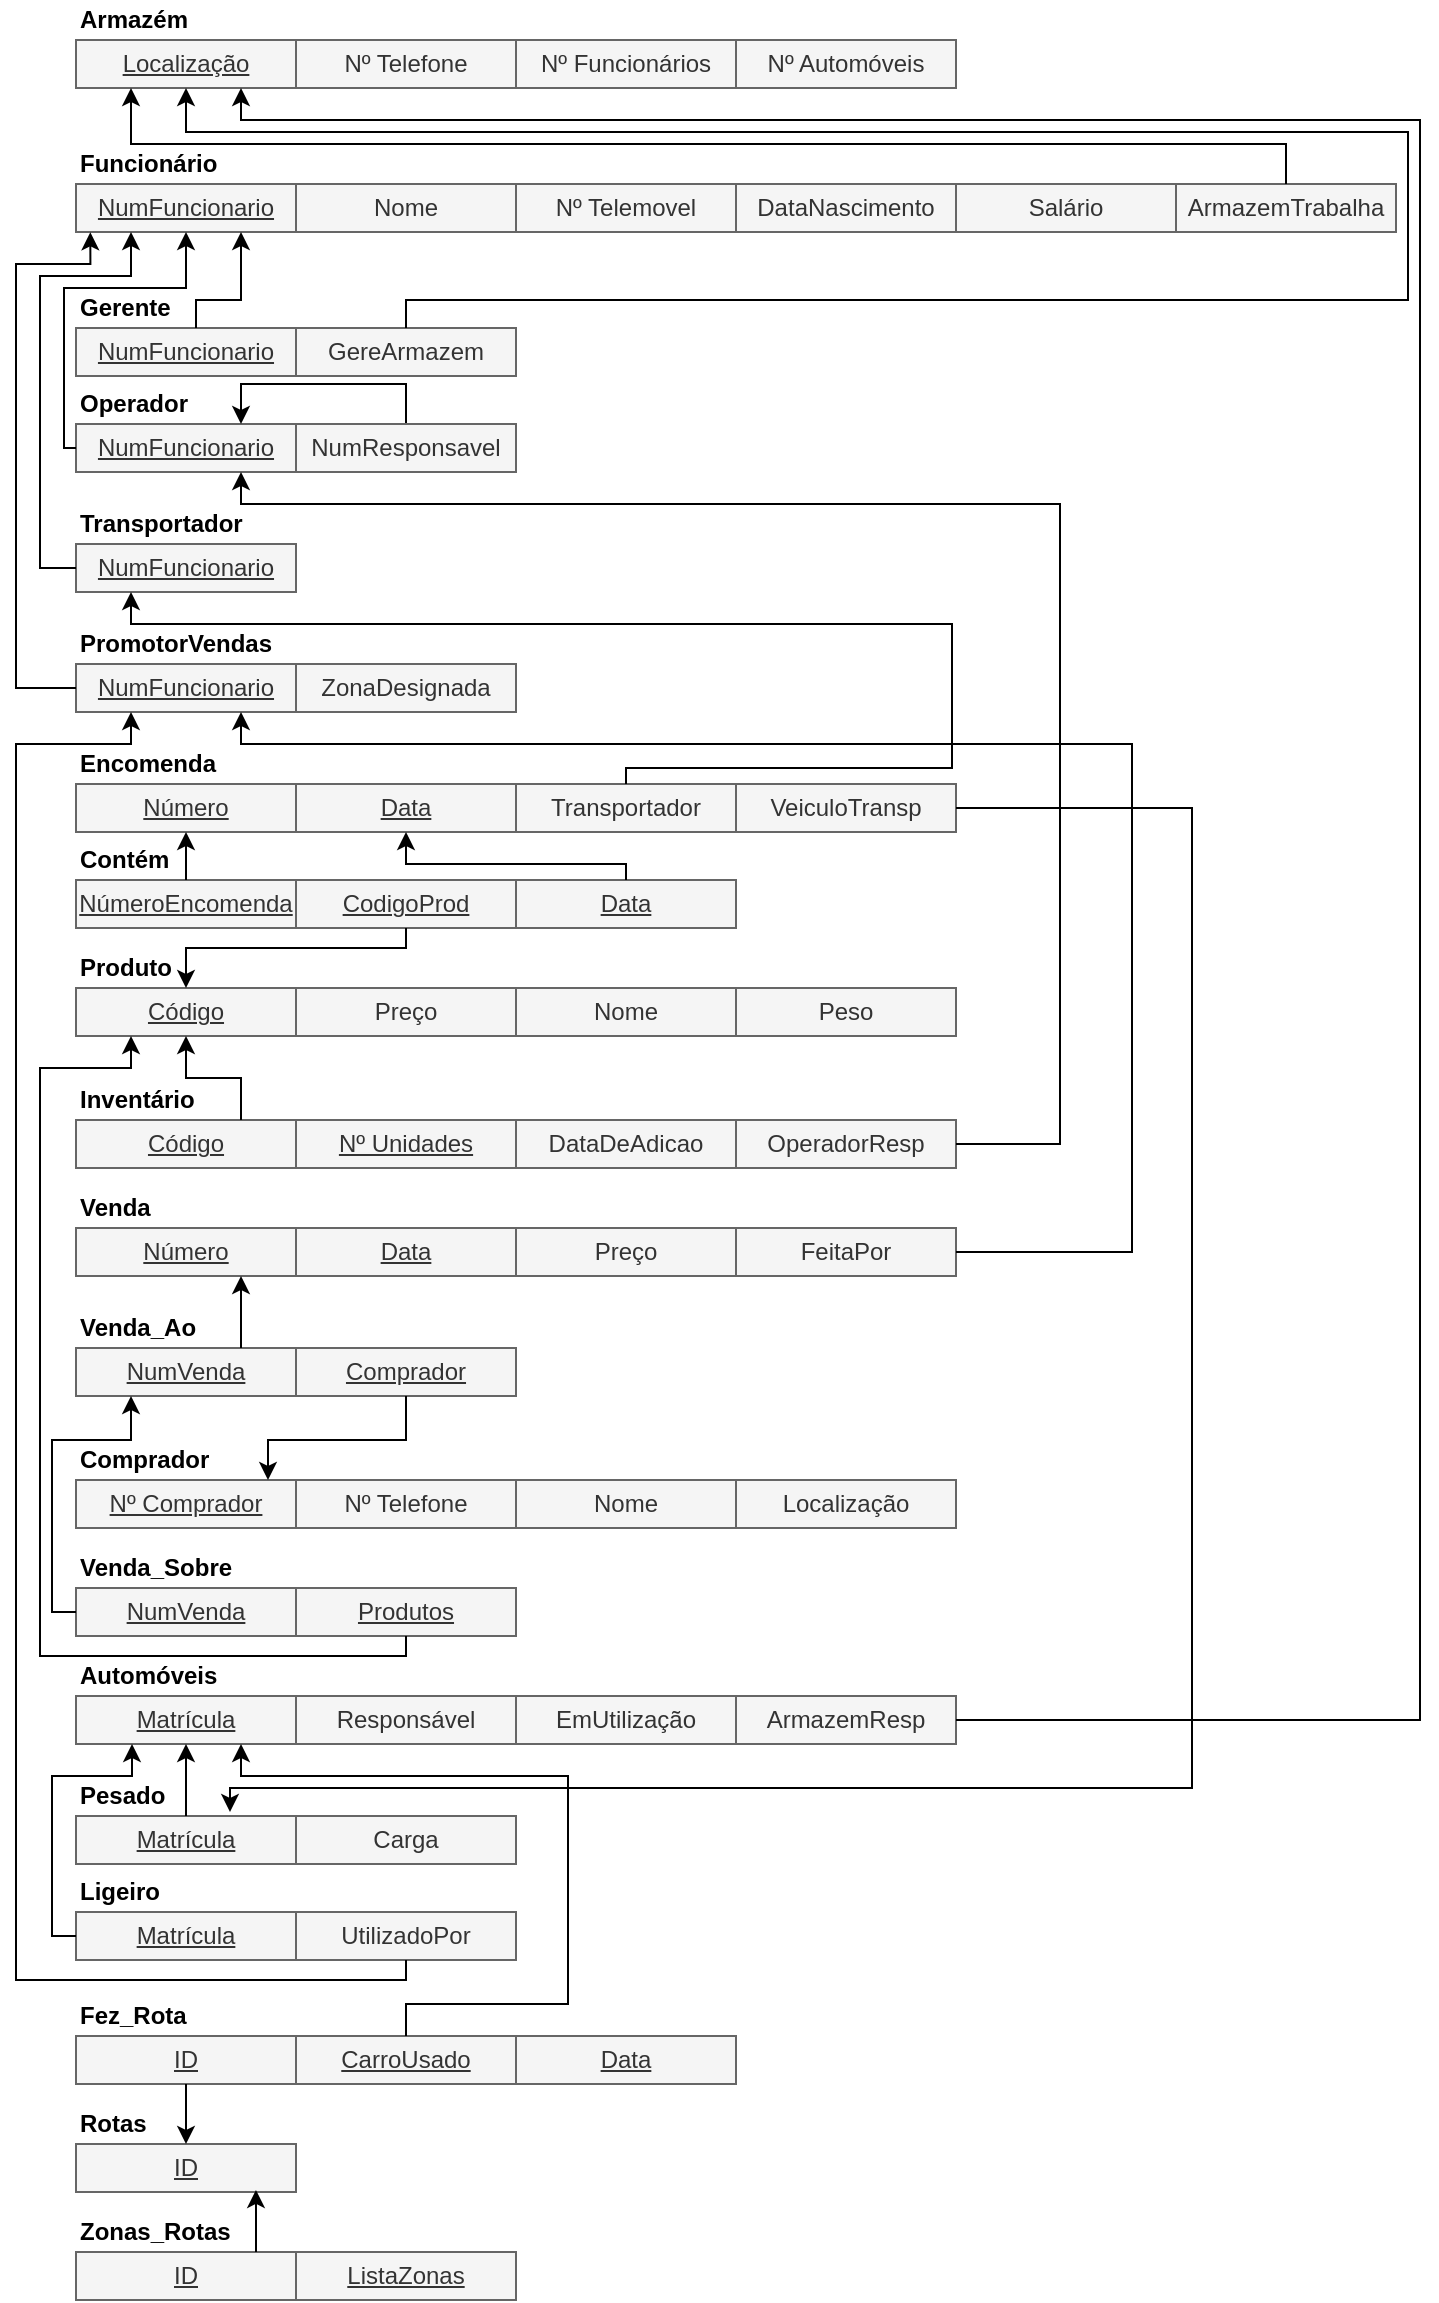 <mxfile version="14.7.7" type="google"><diagram id="R2lEEEUBdFMjLlhIrx00" name="Page-1"><mxGraphModel dx="942" dy="620" grid="1" gridSize="6" guides="1" tooltips="1" connect="1" arrows="1" fold="1" page="0" pageScale="1" pageWidth="850" pageHeight="1100" math="0" shadow="0" extFonts="Permanent Marker^https://fonts.googleapis.com/css?family=Permanent+Marker"><root><mxCell id="0"/><mxCell id="1" parent="0"/><mxCell id="T2zX406SlojLIvsWIG-n-7" value="" style="group" parent="1" vertex="1" connectable="0"><mxGeometry x="96" y="864" width="440" height="44" as="geometry"/></mxCell><mxCell id="T2zX406SlojLIvsWIG-n-8" value="Matrícula" style="rounded=0;whiteSpace=wrap;html=1;fillColor=#f5f5f5;strokeColor=#666666;fontColor=#333333;fontStyle=4" parent="T2zX406SlojLIvsWIG-n-7" vertex="1"><mxGeometry y="20" width="110" height="24" as="geometry"/></mxCell><mxCell id="T2zX406SlojLIvsWIG-n-9" value="Responsável" style="rounded=0;whiteSpace=wrap;html=1;fillColor=#f5f5f5;strokeColor=#666666;fontColor=#333333;fontStyle=0" parent="T2zX406SlojLIvsWIG-n-7" vertex="1"><mxGeometry x="110" y="20" width="110" height="24" as="geometry"/></mxCell><mxCell id="T2zX406SlojLIvsWIG-n-10" value="EmUtilização" style="rounded=0;whiteSpace=wrap;html=1;fillColor=#f5f5f5;strokeColor=#666666;fontColor=#333333;" parent="T2zX406SlojLIvsWIG-n-7" vertex="1"><mxGeometry x="220" y="20" width="110" height="24" as="geometry"/></mxCell><mxCell id="T2zX406SlojLIvsWIG-n-12" value="Automóveis" style="text;html=1;align=left;verticalAlign=middle;resizable=0;points=[];autosize=1;strokeColor=none;fontStyle=1;labelPosition=center;verticalLabelPosition=middle;" parent="T2zX406SlojLIvsWIG-n-7" vertex="1"><mxGeometry y="-2" width="84" height="24" as="geometry"/></mxCell><mxCell id="QAeHnSGPJ7R-2arT-H4o-29" value="ArmazemResp" style="rounded=0;whiteSpace=wrap;html=1;fillColor=#f5f5f5;strokeColor=#666666;fontColor=#333333;" parent="T2zX406SlojLIvsWIG-n-7" vertex="1"><mxGeometry x="330" y="20" width="110" height="24" as="geometry"/></mxCell><mxCell id="T2zX406SlojLIvsWIG-n-13" value="" style="group" parent="1" vertex="1" connectable="0"><mxGeometry x="96" y="630" width="440" height="44" as="geometry"/></mxCell><mxCell id="T2zX406SlojLIvsWIG-n-14" value="Número" style="rounded=0;whiteSpace=wrap;html=1;fillColor=#f5f5f5;strokeColor=#666666;fontColor=#333333;fontStyle=4" parent="T2zX406SlojLIvsWIG-n-13" vertex="1"><mxGeometry y="20" width="110" height="24" as="geometry"/></mxCell><mxCell id="T2zX406SlojLIvsWIG-n-15" value="&lt;u&gt;Data&lt;/u&gt;" style="rounded=0;whiteSpace=wrap;html=1;fillColor=#f5f5f5;strokeColor=#666666;fontColor=#333333;" parent="T2zX406SlojLIvsWIG-n-13" vertex="1"><mxGeometry x="110" y="20" width="110" height="24" as="geometry"/></mxCell><mxCell id="T2zX406SlojLIvsWIG-n-16" value="Preço" style="rounded=0;whiteSpace=wrap;html=1;fillColor=#f5f5f5;strokeColor=#666666;fontColor=#333333;" parent="T2zX406SlojLIvsWIG-n-13" vertex="1"><mxGeometry x="220" y="20" width="110" height="24" as="geometry"/></mxCell><mxCell id="T2zX406SlojLIvsWIG-n-18" value="Venda" style="text;html=1;align=left;verticalAlign=middle;resizable=0;points=[];autosize=1;strokeColor=none;fontStyle=1;labelPosition=center;verticalLabelPosition=middle;" parent="T2zX406SlojLIvsWIG-n-13" vertex="1"><mxGeometry y="-2" width="54" height="24" as="geometry"/></mxCell><mxCell id="QAeHnSGPJ7R-2arT-H4o-71" value="FeitaPor" style="rounded=0;whiteSpace=wrap;html=1;fillColor=#f5f5f5;strokeColor=#666666;fontColor=#333333;" parent="T2zX406SlojLIvsWIG-n-13" vertex="1"><mxGeometry x="330" y="20" width="110" height="24" as="geometry"/></mxCell><mxCell id="T2zX406SlojLIvsWIG-n-19" value="" style="group" parent="1" vertex="1" connectable="0"><mxGeometry x="96" y="756" width="440" height="44" as="geometry"/></mxCell><mxCell id="T2zX406SlojLIvsWIG-n-20" value="Nº Comprador" style="rounded=0;whiteSpace=wrap;html=1;fillColor=#f5f5f5;strokeColor=#666666;fontColor=#333333;fontStyle=4" parent="T2zX406SlojLIvsWIG-n-19" vertex="1"><mxGeometry y="20" width="110" height="24" as="geometry"/></mxCell><mxCell id="T2zX406SlojLIvsWIG-n-21" value="Nº Telefone" style="rounded=0;whiteSpace=wrap;html=1;fillColor=#f5f5f5;strokeColor=#666666;fontColor=#333333;" parent="T2zX406SlojLIvsWIG-n-19" vertex="1"><mxGeometry x="110" y="20" width="110" height="24" as="geometry"/></mxCell><mxCell id="T2zX406SlojLIvsWIG-n-22" value="Nome" style="rounded=0;whiteSpace=wrap;html=1;fillColor=#f5f5f5;strokeColor=#666666;fontColor=#333333;" parent="T2zX406SlojLIvsWIG-n-19" vertex="1"><mxGeometry x="220" y="20" width="110" height="24" as="geometry"/></mxCell><mxCell id="T2zX406SlojLIvsWIG-n-23" value="Localização" style="rounded=0;whiteSpace=wrap;html=1;fillColor=#f5f5f5;strokeColor=#666666;fontColor=#333333;" parent="T2zX406SlojLIvsWIG-n-19" vertex="1"><mxGeometry x="330" y="20" width="110" height="24" as="geometry"/></mxCell><mxCell id="T2zX406SlojLIvsWIG-n-24" value="Comprador" style="text;html=1;align=left;verticalAlign=middle;resizable=0;points=[];autosize=1;strokeColor=none;fontStyle=1;labelPosition=center;verticalLabelPosition=middle;" parent="T2zX406SlojLIvsWIG-n-19" vertex="1"><mxGeometry y="-2" width="78" height="24" as="geometry"/></mxCell><mxCell id="T2zX406SlojLIvsWIG-n-25" value="" style="group" parent="1" vertex="1" connectable="0"><mxGeometry x="96" y="510" width="440" height="46" as="geometry"/></mxCell><mxCell id="T2zX406SlojLIvsWIG-n-26" value="Código" style="rounded=0;whiteSpace=wrap;html=1;fillColor=#f5f5f5;strokeColor=#666666;fontColor=#333333;fontStyle=4" parent="T2zX406SlojLIvsWIG-n-25" vertex="1"><mxGeometry y="20" width="110" height="24" as="geometry"/></mxCell><mxCell id="T2zX406SlojLIvsWIG-n-27" value="Preço" style="rounded=0;whiteSpace=wrap;html=1;fillColor=#f5f5f5;strokeColor=#666666;fontColor=#333333;" parent="T2zX406SlojLIvsWIG-n-25" vertex="1"><mxGeometry x="110" y="20" width="110" height="24" as="geometry"/></mxCell><mxCell id="T2zX406SlojLIvsWIG-n-28" value="Nome" style="rounded=0;whiteSpace=wrap;html=1;fillColor=#f5f5f5;strokeColor=#666666;fontColor=#333333;" parent="T2zX406SlojLIvsWIG-n-25" vertex="1"><mxGeometry x="220" y="20" width="110" height="24" as="geometry"/></mxCell><mxCell id="T2zX406SlojLIvsWIG-n-30" value="Produto" style="text;html=1;align=left;verticalAlign=middle;resizable=0;points=[];autosize=1;strokeColor=none;fontStyle=1;labelPosition=center;verticalLabelPosition=middle;" parent="T2zX406SlojLIvsWIG-n-25" vertex="1"><mxGeometry y="-2" width="60" height="24" as="geometry"/></mxCell><mxCell id="3BTeLauKc0i2wCzEPrrt-1" value="Peso" style="rounded=0;whiteSpace=wrap;html=1;fillColor=#f5f5f5;strokeColor=#666666;fontColor=#333333;" parent="T2zX406SlojLIvsWIG-n-25" vertex="1"><mxGeometry x="330" y="20" width="110" height="24" as="geometry"/></mxCell><mxCell id="T2zX406SlojLIvsWIG-n-31" value="" style="group" parent="1" vertex="1" connectable="0"><mxGeometry x="96" y="576" width="440" height="44" as="geometry"/></mxCell><mxCell id="T2zX406SlojLIvsWIG-n-32" value="Código" style="rounded=0;whiteSpace=wrap;html=1;fillColor=#f5f5f5;strokeColor=#666666;fontColor=#333333;fontStyle=4" parent="T2zX406SlojLIvsWIG-n-31" vertex="1"><mxGeometry y="20" width="110" height="24" as="geometry"/></mxCell><mxCell id="T2zX406SlojLIvsWIG-n-33" value="Nº Unidades" style="rounded=0;whiteSpace=wrap;html=1;fillColor=#f5f5f5;strokeColor=#666666;fontColor=#333333;fontStyle=4" parent="T2zX406SlojLIvsWIG-n-31" vertex="1"><mxGeometry x="110" y="20" width="110" height="24" as="geometry"/></mxCell><mxCell id="T2zX406SlojLIvsWIG-n-34" value="DataDeAdicao" style="rounded=0;whiteSpace=wrap;html=1;fillColor=#f5f5f5;strokeColor=#666666;fontColor=#333333;" parent="T2zX406SlojLIvsWIG-n-31" vertex="1"><mxGeometry x="220" y="20" width="110" height="24" as="geometry"/></mxCell><mxCell id="T2zX406SlojLIvsWIG-n-36" value="Inventário" style="text;html=1;align=left;verticalAlign=middle;resizable=0;points=[];autosize=1;strokeColor=none;fontStyle=1;labelPosition=center;verticalLabelPosition=middle;" parent="T2zX406SlojLIvsWIG-n-31" vertex="1"><mxGeometry y="-2" width="72" height="24" as="geometry"/></mxCell><mxCell id="QAeHnSGPJ7R-2arT-H4o-66" value="OperadorResp" style="rounded=0;whiteSpace=wrap;html=1;fillColor=#f5f5f5;strokeColor=#666666;fontColor=#333333;" parent="T2zX406SlojLIvsWIG-n-31" vertex="1"><mxGeometry x="330" y="20" width="110" height="24" as="geometry"/></mxCell><mxCell id="T2zX406SlojLIvsWIG-n-37" value="" style="group" parent="1" vertex="1" connectable="0"><mxGeometry x="96" y="408" width="440" height="44" as="geometry"/></mxCell><mxCell id="QAeHnSGPJ7R-2arT-H4o-102" value="" style="group" parent="T2zX406SlojLIvsWIG-n-37" vertex="1" connectable="0"><mxGeometry y="-2" width="440" height="46" as="geometry"/></mxCell><mxCell id="T2zX406SlojLIvsWIG-n-38" value="Número" style="rounded=0;whiteSpace=wrap;html=1;fillColor=#f5f5f5;strokeColor=#666666;fontColor=#333333;fontStyle=4" parent="QAeHnSGPJ7R-2arT-H4o-102" vertex="1"><mxGeometry y="22" width="110" height="24" as="geometry"/></mxCell><mxCell id="T2zX406SlojLIvsWIG-n-39" value="&lt;u&gt;Data&lt;/u&gt;" style="rounded=0;whiteSpace=wrap;html=1;fillColor=#f5f5f5;strokeColor=#666666;fontColor=#333333;" parent="QAeHnSGPJ7R-2arT-H4o-102" vertex="1"><mxGeometry x="110" y="22" width="110" height="24" as="geometry"/></mxCell><mxCell id="T2zX406SlojLIvsWIG-n-42" value="Encomenda" style="text;html=1;align=left;verticalAlign=middle;resizable=0;points=[];autosize=1;strokeColor=none;fontStyle=1;labelPosition=center;verticalLabelPosition=middle;" parent="QAeHnSGPJ7R-2arT-H4o-102" vertex="1"><mxGeometry width="84" height="24" as="geometry"/></mxCell><mxCell id="QAeHnSGPJ7R-2arT-H4o-53" value="Transportador" style="rounded=0;whiteSpace=wrap;html=1;fillColor=#f5f5f5;strokeColor=#666666;fontColor=#333333;" parent="QAeHnSGPJ7R-2arT-H4o-102" vertex="1"><mxGeometry x="220" y="22" width="110" height="24" as="geometry"/></mxCell><mxCell id="QAeHnSGPJ7R-2arT-H4o-55" value="VeiculoTransp" style="rounded=0;whiteSpace=wrap;html=1;fillColor=#f5f5f5;strokeColor=#666666;fontColor=#333333;" parent="QAeHnSGPJ7R-2arT-H4o-102" vertex="1"><mxGeometry x="330" y="22" width="110" height="24" as="geometry"/></mxCell><mxCell id="T2zX406SlojLIvsWIG-n-43" value="" style="group" parent="1" vertex="1" connectable="0"><mxGeometry x="96" y="36" width="440" height="44" as="geometry"/></mxCell><mxCell id="T2zX406SlojLIvsWIG-n-44" value="Localização" style="rounded=0;whiteSpace=wrap;html=1;fillColor=#f5f5f5;strokeColor=#666666;fontColor=#333333;fontStyle=4" parent="T2zX406SlojLIvsWIG-n-43" vertex="1"><mxGeometry y="20" width="110" height="24" as="geometry"/></mxCell><mxCell id="T2zX406SlojLIvsWIG-n-45" value="Nº Telefone" style="rounded=0;whiteSpace=wrap;html=1;fillColor=#f5f5f5;strokeColor=#666666;fontColor=#333333;" parent="T2zX406SlojLIvsWIG-n-43" vertex="1"><mxGeometry x="110" y="20" width="110" height="24" as="geometry"/></mxCell><mxCell id="T2zX406SlojLIvsWIG-n-46" value="Nº Funcionários" style="rounded=0;whiteSpace=wrap;html=1;fillColor=#f5f5f5;strokeColor=#666666;fontColor=#333333;" parent="T2zX406SlojLIvsWIG-n-43" vertex="1"><mxGeometry x="220" y="20" width="110" height="24" as="geometry"/></mxCell><mxCell id="T2zX406SlojLIvsWIG-n-47" value="Nº Automóveis" style="rounded=0;whiteSpace=wrap;html=1;fillColor=#f5f5f5;strokeColor=#666666;fontColor=#333333;" parent="T2zX406SlojLIvsWIG-n-43" vertex="1"><mxGeometry x="330" y="20" width="110" height="24" as="geometry"/></mxCell><mxCell id="T2zX406SlojLIvsWIG-n-48" value="Armazém" style="text;html=1;align=left;verticalAlign=middle;resizable=0;points=[];autosize=1;strokeColor=none;fontStyle=1;labelPosition=center;verticalLabelPosition=middle;" parent="T2zX406SlojLIvsWIG-n-43" vertex="1"><mxGeometry width="70" height="20" as="geometry"/></mxCell><mxCell id="jeq7bKlrumtmGjqECj58-6" value="" style="group" parent="1" vertex="1" connectable="0"><mxGeometry x="96" y="1104" width="440" height="82" as="geometry"/></mxCell><mxCell id="QAeHnSGPJ7R-2arT-H4o-24" value="" style="group" parent="jeq7bKlrumtmGjqECj58-6" vertex="1" connectable="0"><mxGeometry y="-18" width="330" height="46" as="geometry"/></mxCell><mxCell id="T2zX406SlojLIvsWIG-n-50" value="ID" style="rounded=0;whiteSpace=wrap;html=1;fillColor=#f5f5f5;strokeColor=#666666;fontColor=#333333;fontStyle=4" parent="QAeHnSGPJ7R-2arT-H4o-24" vertex="1"><mxGeometry y="22" width="110" height="24" as="geometry"/></mxCell><mxCell id="T2zX406SlojLIvsWIG-n-54" value="Rotas" style="text;html=1;align=left;verticalAlign=middle;resizable=0;points=[];autosize=1;strokeColor=none;fontStyle=1;labelPosition=center;verticalLabelPosition=middle;" parent="QAeHnSGPJ7R-2arT-H4o-24" vertex="1"><mxGeometry width="48" height="24" as="geometry"/></mxCell><mxCell id="jeq7bKlrumtmGjqECj58-7" value="ID" style="rounded=0;whiteSpace=wrap;html=1;fillColor=#f5f5f5;strokeColor=#666666;fontColor=#333333;fontStyle=4" parent="jeq7bKlrumtmGjqECj58-6" vertex="1"><mxGeometry y="58" width="110" height="24" as="geometry"/></mxCell><mxCell id="jeq7bKlrumtmGjqECj58-8" value="ListaZonas" style="rounded=0;whiteSpace=wrap;html=1;fillColor=#f5f5f5;strokeColor=#666666;fontColor=#333333;fontStyle=4" parent="jeq7bKlrumtmGjqECj58-6" vertex="1"><mxGeometry x="110" y="58" width="110" height="24" as="geometry"/></mxCell><mxCell id="jeq7bKlrumtmGjqECj58-9" value="Zonas_Rotas" style="text;html=1;align=left;verticalAlign=middle;resizable=0;points=[];autosize=1;strokeColor=none;fontStyle=1;labelPosition=center;verticalLabelPosition=middle;" parent="jeq7bKlrumtmGjqECj58-6" vertex="1"><mxGeometry y="36" width="90" height="24" as="geometry"/></mxCell><mxCell id="QAeHnSGPJ7R-2arT-H4o-105" style="edgeStyle=orthogonalEdgeStyle;rounded=0;orthogonalLoop=1;jettySize=auto;html=1;entryX=0.818;entryY=0.958;entryDx=0;entryDy=0;entryPerimeter=0;" parent="jeq7bKlrumtmGjqECj58-6" source="jeq7bKlrumtmGjqECj58-7" target="T2zX406SlojLIvsWIG-n-50" edge="1"><mxGeometry relative="1" as="geometry"><mxPoint x="90" y="-8" as="targetPoint"/><Array as="points"><mxPoint x="90" y="38"/><mxPoint x="90" y="38"/></Array></mxGeometry></mxCell><mxCell id="QAeHnSGPJ7R-2arT-H4o-1" value="" style="group" parent="1" vertex="1" connectable="0"><mxGeometry x="96" y="180" width="440" height="44" as="geometry"/></mxCell><mxCell id="QAeHnSGPJ7R-2arT-H4o-2" value="NumFuncionario" style="rounded=0;whiteSpace=wrap;html=1;fillColor=#f5f5f5;strokeColor=#666666;fontColor=#333333;fontStyle=4" parent="QAeHnSGPJ7R-2arT-H4o-1" vertex="1"><mxGeometry y="20" width="110" height="24" as="geometry"/></mxCell><mxCell id="QAeHnSGPJ7R-2arT-H4o-4" value="Gerente" style="text;html=1;align=left;verticalAlign=middle;resizable=0;points=[];autosize=1;strokeColor=none;fontStyle=1;labelPosition=center;verticalLabelPosition=middle;" parent="QAeHnSGPJ7R-2arT-H4o-1" vertex="1"><mxGeometry y="-2" width="60" height="24" as="geometry"/></mxCell><mxCell id="QAeHnSGPJ7R-2arT-H4o-34" value="GereArmazem" style="rounded=0;whiteSpace=wrap;html=1;fillColor=#f5f5f5;strokeColor=#666666;fontColor=#333333;fontStyle=0" parent="QAeHnSGPJ7R-2arT-H4o-1" vertex="1"><mxGeometry x="110" y="20" width="110" height="24" as="geometry"/></mxCell><mxCell id="QAeHnSGPJ7R-2arT-H4o-5" value="" style="group" parent="1" vertex="1" connectable="0"><mxGeometry x="96" y="348" width="440" height="44" as="geometry"/></mxCell><mxCell id="QAeHnSGPJ7R-2arT-H4o-6" value="NumFuncionario" style="rounded=0;whiteSpace=wrap;html=1;fillColor=#f5f5f5;strokeColor=#666666;fontColor=#333333;fontStyle=4" parent="QAeHnSGPJ7R-2arT-H4o-5" vertex="1"><mxGeometry y="20" width="110" height="24" as="geometry"/></mxCell><mxCell id="QAeHnSGPJ7R-2arT-H4o-7" value="ZonaDesignada" style="rounded=0;whiteSpace=wrap;html=1;fillColor=#f5f5f5;strokeColor=#666666;fontColor=#333333;" parent="QAeHnSGPJ7R-2arT-H4o-5" vertex="1"><mxGeometry x="110" y="20" width="110" height="24" as="geometry"/></mxCell><mxCell id="QAeHnSGPJ7R-2arT-H4o-8" value="PromotorVendas" style="text;html=1;align=left;verticalAlign=middle;resizable=0;points=[];autosize=1;strokeColor=none;fontStyle=1;labelPosition=center;verticalLabelPosition=middle;" parent="QAeHnSGPJ7R-2arT-H4o-5" vertex="1"><mxGeometry y="-2" width="114" height="24" as="geometry"/></mxCell><mxCell id="QAeHnSGPJ7R-2arT-H4o-9" value="" style="group" parent="1" vertex="1" connectable="0"><mxGeometry x="96" y="288" width="440" height="44" as="geometry"/></mxCell><mxCell id="QAeHnSGPJ7R-2arT-H4o-10" value="NumFuncionario" style="rounded=0;whiteSpace=wrap;html=1;fillColor=#f5f5f5;strokeColor=#666666;fontColor=#333333;fontStyle=4" parent="QAeHnSGPJ7R-2arT-H4o-9" vertex="1"><mxGeometry y="20" width="110" height="24" as="geometry"/></mxCell><mxCell id="QAeHnSGPJ7R-2arT-H4o-11" value="Transportador" style="text;html=1;align=left;verticalAlign=middle;resizable=0;points=[];autosize=1;strokeColor=none;fontStyle=1;labelPosition=center;verticalLabelPosition=middle;" parent="QAeHnSGPJ7R-2arT-H4o-9" vertex="1"><mxGeometry y="-2" width="96" height="24" as="geometry"/></mxCell><mxCell id="QAeHnSGPJ7R-2arT-H4o-13" value="" style="group" parent="1" vertex="1" connectable="0"><mxGeometry x="96" y="228" width="440" height="44" as="geometry"/></mxCell><mxCell id="QAeHnSGPJ7R-2arT-H4o-14" value="NumFuncionario" style="rounded=0;whiteSpace=wrap;html=1;fillColor=#f5f5f5;strokeColor=#666666;fontColor=#333333;fontStyle=4" parent="QAeHnSGPJ7R-2arT-H4o-13" vertex="1"><mxGeometry y="20" width="110" height="24" as="geometry"/></mxCell><mxCell id="QAeHnSGPJ7R-2arT-H4o-15" value="Operador" style="text;html=1;align=left;verticalAlign=middle;resizable=0;points=[];autosize=1;strokeColor=none;fontStyle=1;labelPosition=center;verticalLabelPosition=middle;" parent="QAeHnSGPJ7R-2arT-H4o-13" vertex="1"><mxGeometry y="-2" width="72" height="24" as="geometry"/></mxCell><mxCell id="QAeHnSGPJ7R-2arT-H4o-50" style="edgeStyle=orthogonalEdgeStyle;rounded=0;orthogonalLoop=1;jettySize=auto;html=1;entryX=0.75;entryY=0;entryDx=0;entryDy=0;" parent="QAeHnSGPJ7R-2arT-H4o-13" source="QAeHnSGPJ7R-2arT-H4o-49" target="QAeHnSGPJ7R-2arT-H4o-14" edge="1"><mxGeometry relative="1" as="geometry"/></mxCell><mxCell id="QAeHnSGPJ7R-2arT-H4o-49" value="NumResponsavel" style="rounded=0;whiteSpace=wrap;html=1;fillColor=#f5f5f5;strokeColor=#666666;fontColor=#333333;fontStyle=0" parent="QAeHnSGPJ7R-2arT-H4o-13" vertex="1"><mxGeometry x="110" y="20" width="110" height="24" as="geometry"/></mxCell><mxCell id="QAeHnSGPJ7R-2arT-H4o-16" value="" style="group" parent="1" vertex="1" connectable="0"><mxGeometry x="96" y="972" width="440" height="44" as="geometry"/></mxCell><mxCell id="QAeHnSGPJ7R-2arT-H4o-17" value="Matrícula" style="rounded=0;whiteSpace=wrap;html=1;fillColor=#f5f5f5;strokeColor=#666666;fontColor=#333333;fontStyle=4" parent="QAeHnSGPJ7R-2arT-H4o-16" vertex="1"><mxGeometry y="20" width="110" height="24" as="geometry"/></mxCell><mxCell id="QAeHnSGPJ7R-2arT-H4o-18" value="Ligeiro" style="text;html=1;align=left;verticalAlign=middle;resizable=0;points=[];autosize=1;strokeColor=none;fontStyle=1;labelPosition=center;verticalLabelPosition=middle;" parent="QAeHnSGPJ7R-2arT-H4o-16" vertex="1"><mxGeometry y="-2" width="54" height="24" as="geometry"/></mxCell><mxCell id="QAeHnSGPJ7R-2arT-H4o-100" value="UtilizadoPor" style="rounded=0;whiteSpace=wrap;html=1;fillColor=#f5f5f5;strokeColor=#666666;fontColor=#333333;" parent="QAeHnSGPJ7R-2arT-H4o-16" vertex="1"><mxGeometry x="110" y="20" width="110" height="24" as="geometry"/></mxCell><mxCell id="QAeHnSGPJ7R-2arT-H4o-19" value="" style="group" parent="1" vertex="1" connectable="0"><mxGeometry x="96" y="924" width="440" height="44" as="geometry"/></mxCell><mxCell id="QAeHnSGPJ7R-2arT-H4o-20" value="Matrícula" style="rounded=0;whiteSpace=wrap;html=1;fillColor=#f5f5f5;strokeColor=#666666;fontColor=#333333;fontStyle=4" parent="QAeHnSGPJ7R-2arT-H4o-19" vertex="1"><mxGeometry y="20" width="110" height="24" as="geometry"/></mxCell><mxCell id="QAeHnSGPJ7R-2arT-H4o-21" value="Carga" style="rounded=0;whiteSpace=wrap;html=1;fillColor=#f5f5f5;strokeColor=#666666;fontColor=#333333;" parent="QAeHnSGPJ7R-2arT-H4o-19" vertex="1"><mxGeometry x="110" y="20" width="110" height="24" as="geometry"/></mxCell><mxCell id="QAeHnSGPJ7R-2arT-H4o-22" value="Pesado" style="text;html=1;align=left;verticalAlign=middle;resizable=0;points=[];autosize=1;strokeColor=none;fontStyle=1;labelPosition=center;verticalLabelPosition=middle;" parent="QAeHnSGPJ7R-2arT-H4o-19" vertex="1"><mxGeometry y="-2" width="60" height="24" as="geometry"/></mxCell><mxCell id="QAeHnSGPJ7R-2arT-H4o-26" value="" style="group" parent="1" vertex="1" connectable="0"><mxGeometry x="96" y="108" width="660" height="44" as="geometry"/></mxCell><mxCell id="jeq7bKlrumtmGjqECj58-5" value="" style="group" parent="QAeHnSGPJ7R-2arT-H4o-26" vertex="1" connectable="0"><mxGeometry width="550" height="44" as="geometry"/></mxCell><mxCell id="T2zX406SlojLIvsWIG-n-6" value="" style="group" parent="jeq7bKlrumtmGjqECj58-5" vertex="1" connectable="0"><mxGeometry width="440" height="44" as="geometry"/></mxCell><mxCell id="T2zX406SlojLIvsWIG-n-1" value="NumFuncionario" style="rounded=0;whiteSpace=wrap;html=1;fillColor=#f5f5f5;strokeColor=#666666;fontColor=#333333;fontStyle=4" parent="T2zX406SlojLIvsWIG-n-6" vertex="1"><mxGeometry y="20" width="110" height="24" as="geometry"/></mxCell><mxCell id="T2zX406SlojLIvsWIG-n-2" value="Nome" style="rounded=0;whiteSpace=wrap;html=1;fillColor=#f5f5f5;strokeColor=#666666;fontColor=#333333;" parent="T2zX406SlojLIvsWIG-n-6" vertex="1"><mxGeometry x="110" y="20" width="110" height="24" as="geometry"/></mxCell><mxCell id="T2zX406SlojLIvsWIG-n-3" value="Nº Telemovel" style="rounded=0;whiteSpace=wrap;html=1;fillColor=#f5f5f5;strokeColor=#666666;fontColor=#333333;" parent="T2zX406SlojLIvsWIG-n-6" vertex="1"><mxGeometry x="220" y="20" width="110" height="24" as="geometry"/></mxCell><mxCell id="T2zX406SlojLIvsWIG-n-4" value="DataNascimento" style="rounded=0;whiteSpace=wrap;html=1;fillColor=#f5f5f5;strokeColor=#666666;fontColor=#333333;" parent="T2zX406SlojLIvsWIG-n-6" vertex="1"><mxGeometry x="330" y="20" width="110" height="24" as="geometry"/></mxCell><mxCell id="T2zX406SlojLIvsWIG-n-5" value="Funcionário" style="text;html=1;align=left;verticalAlign=middle;resizable=0;points=[];autosize=1;strokeColor=none;fontStyle=1;labelPosition=center;verticalLabelPosition=middle;" parent="T2zX406SlojLIvsWIG-n-6" vertex="1"><mxGeometry y="-2" width="84" height="24" as="geometry"/></mxCell><mxCell id="jeq7bKlrumtmGjqECj58-4" value="Salário" style="rounded=0;whiteSpace=wrap;html=1;fillColor=#f5f5f5;strokeColor=#666666;fontColor=#333333;" parent="jeq7bKlrumtmGjqECj58-5" vertex="1"><mxGeometry x="440" y="20" width="110" height="24" as="geometry"/></mxCell><mxCell id="QAeHnSGPJ7R-2arT-H4o-25" value="ArmazemTrabalha" style="rounded=0;whiteSpace=wrap;html=1;fillColor=#f5f5f5;strokeColor=#666666;fontColor=#333333;" parent="QAeHnSGPJ7R-2arT-H4o-26" vertex="1"><mxGeometry x="550" y="20" width="110" height="24" as="geometry"/></mxCell><mxCell id="QAeHnSGPJ7R-2arT-H4o-30" style="edgeStyle=orthogonalEdgeStyle;rounded=0;orthogonalLoop=1;jettySize=auto;html=1;entryX=0.75;entryY=1;entryDx=0;entryDy=0;exitX=1;exitY=0.5;exitDx=0;exitDy=0;" parent="1" source="QAeHnSGPJ7R-2arT-H4o-29" target="T2zX406SlojLIvsWIG-n-44" edge="1"><mxGeometry relative="1" as="geometry"><Array as="points"><mxPoint x="768" y="896"/><mxPoint x="768" y="96"/><mxPoint x="179" y="96"/></Array></mxGeometry></mxCell><mxCell id="QAeHnSGPJ7R-2arT-H4o-37" style="edgeStyle=orthogonalEdgeStyle;rounded=0;orthogonalLoop=1;jettySize=auto;html=1;entryX=0.5;entryY=1;entryDx=0;entryDy=0;exitX=0.5;exitY=0;exitDx=0;exitDy=0;" parent="1" source="QAeHnSGPJ7R-2arT-H4o-34" target="T2zX406SlojLIvsWIG-n-44" edge="1"><mxGeometry relative="1" as="geometry"><Array as="points"><mxPoint x="261" y="186"/><mxPoint x="762" y="186"/><mxPoint x="762" y="102"/><mxPoint x="151" y="102"/></Array></mxGeometry></mxCell><mxCell id="QAeHnSGPJ7R-2arT-H4o-38" style="edgeStyle=orthogonalEdgeStyle;rounded=0;orthogonalLoop=1;jettySize=auto;html=1;entryX=0.25;entryY=1;entryDx=0;entryDy=0;" parent="1" source="QAeHnSGPJ7R-2arT-H4o-25" target="T2zX406SlojLIvsWIG-n-44" edge="1"><mxGeometry relative="1" as="geometry"><Array as="points"><mxPoint x="701" y="108"/><mxPoint x="124" y="108"/></Array></mxGeometry></mxCell><mxCell id="QAeHnSGPJ7R-2arT-H4o-44" style="edgeStyle=orthogonalEdgeStyle;rounded=0;orthogonalLoop=1;jettySize=auto;html=1;entryX=0.065;entryY=1.006;entryDx=0;entryDy=0;entryPerimeter=0;exitX=0;exitY=0.5;exitDx=0;exitDy=0;" parent="1" source="QAeHnSGPJ7R-2arT-H4o-6" target="T2zX406SlojLIvsWIG-n-1" edge="1"><mxGeometry relative="1" as="geometry"><Array as="points"><mxPoint x="66" y="380"/><mxPoint x="66" y="168"/><mxPoint x="103" y="168"/></Array></mxGeometry></mxCell><mxCell id="QAeHnSGPJ7R-2arT-H4o-45" style="edgeStyle=orthogonalEdgeStyle;rounded=0;orthogonalLoop=1;jettySize=auto;html=1;entryX=0.25;entryY=1;entryDx=0;entryDy=0;exitX=0;exitY=0.5;exitDx=0;exitDy=0;" parent="1" source="QAeHnSGPJ7R-2arT-H4o-10" target="T2zX406SlojLIvsWIG-n-1" edge="1"><mxGeometry relative="1" as="geometry"><Array as="points"><mxPoint x="78" y="320"/><mxPoint x="78" y="174"/><mxPoint x="123" y="174"/></Array></mxGeometry></mxCell><mxCell id="QAeHnSGPJ7R-2arT-H4o-46" style="edgeStyle=orthogonalEdgeStyle;rounded=0;orthogonalLoop=1;jettySize=auto;html=1;entryX=0.5;entryY=1;entryDx=0;entryDy=0;exitX=0;exitY=0.5;exitDx=0;exitDy=0;" parent="1" source="QAeHnSGPJ7R-2arT-H4o-14" target="T2zX406SlojLIvsWIG-n-1" edge="1"><mxGeometry relative="1" as="geometry"><Array as="points"><mxPoint x="90" y="260"/><mxPoint x="90" y="180"/><mxPoint x="151" y="180"/></Array></mxGeometry></mxCell><mxCell id="QAeHnSGPJ7R-2arT-H4o-48" style="edgeStyle=orthogonalEdgeStyle;rounded=0;orthogonalLoop=1;jettySize=auto;html=1;entryX=0.75;entryY=1;entryDx=0;entryDy=0;" parent="1" source="QAeHnSGPJ7R-2arT-H4o-2" target="T2zX406SlojLIvsWIG-n-1" edge="1"><mxGeometry relative="1" as="geometry"><Array as="points"><mxPoint x="156" y="186"/><mxPoint x="179" y="186"/></Array></mxGeometry></mxCell><mxCell id="QAeHnSGPJ7R-2arT-H4o-54" style="edgeStyle=orthogonalEdgeStyle;rounded=0;orthogonalLoop=1;jettySize=auto;html=1;entryX=0.25;entryY=1;entryDx=0;entryDy=0;exitX=0.5;exitY=0;exitDx=0;exitDy=0;" parent="1" source="QAeHnSGPJ7R-2arT-H4o-53" target="QAeHnSGPJ7R-2arT-H4o-10" edge="1"><mxGeometry relative="1" as="geometry"><Array as="points"><mxPoint x="371" y="420"/><mxPoint x="534" y="420"/><mxPoint x="534" y="348"/><mxPoint x="123" y="348"/></Array></mxGeometry></mxCell><mxCell id="QAeHnSGPJ7R-2arT-H4o-56" style="edgeStyle=orthogonalEdgeStyle;rounded=0;orthogonalLoop=1;jettySize=auto;html=1;exitX=1;exitY=0.5;exitDx=0;exitDy=0;" parent="1" source="QAeHnSGPJ7R-2arT-H4o-55" edge="1"><mxGeometry relative="1" as="geometry"><mxPoint x="173" y="942" as="targetPoint"/><Array as="points"><mxPoint x="654" y="440"/><mxPoint x="654" y="930"/><mxPoint x="173" y="930"/></Array></mxGeometry></mxCell><mxCell id="QAeHnSGPJ7R-2arT-H4o-57" value="" style="group" parent="1" vertex="1" connectable="0"><mxGeometry x="96" y="456" width="440" height="44" as="geometry"/></mxCell><mxCell id="QAeHnSGPJ7R-2arT-H4o-58" value="NúmeroEncomenda" style="rounded=0;whiteSpace=wrap;html=1;fillColor=#f5f5f5;strokeColor=#666666;fontColor=#333333;fontStyle=4" parent="QAeHnSGPJ7R-2arT-H4o-57" vertex="1"><mxGeometry y="20" width="110" height="24" as="geometry"/></mxCell><mxCell id="QAeHnSGPJ7R-2arT-H4o-59" value="CodigoProd" style="rounded=0;whiteSpace=wrap;html=1;fillColor=#f5f5f5;strokeColor=#666666;fontColor=#333333;fontStyle=4" parent="QAeHnSGPJ7R-2arT-H4o-57" vertex="1"><mxGeometry x="110" y="20" width="110" height="24" as="geometry"/></mxCell><mxCell id="QAeHnSGPJ7R-2arT-H4o-60" value="Contém" style="text;html=1;align=left;verticalAlign=middle;resizable=0;points=[];autosize=1;strokeColor=none;fontStyle=1;labelPosition=center;verticalLabelPosition=middle;" parent="QAeHnSGPJ7R-2arT-H4o-57" vertex="1"><mxGeometry y="-2" width="60" height="24" as="geometry"/></mxCell><mxCell id="9R3snLmlplXrJ841-Sm--2" value="&lt;u&gt;Data&lt;/u&gt;" style="rounded=0;whiteSpace=wrap;html=1;fillColor=#f5f5f5;strokeColor=#666666;fontColor=#333333;" vertex="1" parent="QAeHnSGPJ7R-2arT-H4o-57"><mxGeometry x="220" y="20" width="110" height="24" as="geometry"/></mxCell><mxCell id="QAeHnSGPJ7R-2arT-H4o-63" style="edgeStyle=orthogonalEdgeStyle;rounded=0;orthogonalLoop=1;jettySize=auto;html=1;entryX=0.5;entryY=1;entryDx=0;entryDy=0;" parent="1" source="QAeHnSGPJ7R-2arT-H4o-58" target="T2zX406SlojLIvsWIG-n-38" edge="1"><mxGeometry relative="1" as="geometry"/></mxCell><mxCell id="QAeHnSGPJ7R-2arT-H4o-64" style="edgeStyle=orthogonalEdgeStyle;rounded=0;orthogonalLoop=1;jettySize=auto;html=1;entryX=0.5;entryY=0;entryDx=0;entryDy=0;" parent="1" source="QAeHnSGPJ7R-2arT-H4o-59" target="T2zX406SlojLIvsWIG-n-26" edge="1"><mxGeometry relative="1" as="geometry"><Array as="points"><mxPoint x="261" y="510"/><mxPoint x="151" y="510"/></Array></mxGeometry></mxCell><mxCell id="QAeHnSGPJ7R-2arT-H4o-65" style="edgeStyle=orthogonalEdgeStyle;rounded=0;orthogonalLoop=1;jettySize=auto;html=1;entryX=0.5;entryY=1;entryDx=0;entryDy=0;exitX=0.75;exitY=0;exitDx=0;exitDy=0;" parent="1" source="T2zX406SlojLIvsWIG-n-32" target="T2zX406SlojLIvsWIG-n-26" edge="1"><mxGeometry relative="1" as="geometry"/></mxCell><mxCell id="QAeHnSGPJ7R-2arT-H4o-67" style="edgeStyle=orthogonalEdgeStyle;rounded=0;orthogonalLoop=1;jettySize=auto;html=1;entryX=0.75;entryY=1;entryDx=0;entryDy=0;" parent="1" source="QAeHnSGPJ7R-2arT-H4o-66" target="QAeHnSGPJ7R-2arT-H4o-14" edge="1"><mxGeometry relative="1" as="geometry"><Array as="points"><mxPoint x="588" y="608"/><mxPoint x="588" y="288"/><mxPoint x="179" y="288"/></Array></mxGeometry></mxCell><mxCell id="QAeHnSGPJ7R-2arT-H4o-72" style="edgeStyle=orthogonalEdgeStyle;rounded=0;orthogonalLoop=1;jettySize=auto;html=1;entryX=0.75;entryY=1;entryDx=0;entryDy=0;" parent="1" source="QAeHnSGPJ7R-2arT-H4o-71" target="QAeHnSGPJ7R-2arT-H4o-6" edge="1"><mxGeometry relative="1" as="geometry"><Array as="points"><mxPoint x="624" y="662"/><mxPoint x="624" y="408"/><mxPoint x="179" y="408"/></Array></mxGeometry></mxCell><mxCell id="QAeHnSGPJ7R-2arT-H4o-73" value="" style="group" parent="1" vertex="1" connectable="0"><mxGeometry x="96" y="690" width="440" height="44" as="geometry"/></mxCell><mxCell id="QAeHnSGPJ7R-2arT-H4o-74" value="NumVenda" style="rounded=0;whiteSpace=wrap;html=1;fillColor=#f5f5f5;strokeColor=#666666;fontColor=#333333;fontStyle=4" parent="QAeHnSGPJ7R-2arT-H4o-73" vertex="1"><mxGeometry y="20" width="110" height="24" as="geometry"/></mxCell><mxCell id="QAeHnSGPJ7R-2arT-H4o-75" value="Comprador" style="rounded=0;whiteSpace=wrap;html=1;fillColor=#f5f5f5;strokeColor=#666666;fontColor=#333333;fontStyle=4" parent="QAeHnSGPJ7R-2arT-H4o-73" vertex="1"><mxGeometry x="110" y="20" width="110" height="24" as="geometry"/></mxCell><mxCell id="QAeHnSGPJ7R-2arT-H4o-76" value="Venda_Ao" style="text;html=1;align=left;verticalAlign=middle;resizable=0;points=[];autosize=1;strokeColor=none;fontStyle=1;labelPosition=center;verticalLabelPosition=middle;" parent="QAeHnSGPJ7R-2arT-H4o-73" vertex="1"><mxGeometry y="-2" width="72" height="24" as="geometry"/></mxCell><mxCell id="QAeHnSGPJ7R-2arT-H4o-93" style="edgeStyle=orthogonalEdgeStyle;rounded=0;orthogonalLoop=1;jettySize=auto;html=1;" parent="1" source="QAeHnSGPJ7R-2arT-H4o-75" target="T2zX406SlojLIvsWIG-n-20" edge="1"><mxGeometry relative="1" as="geometry"><Array as="points"><mxPoint x="261" y="756"/><mxPoint x="192" y="756"/></Array></mxGeometry></mxCell><mxCell id="QAeHnSGPJ7R-2arT-H4o-94" value="" style="group" parent="1" vertex="1" connectable="0"><mxGeometry x="96" y="810" width="440" height="44" as="geometry"/></mxCell><mxCell id="QAeHnSGPJ7R-2arT-H4o-95" value="NumVenda" style="rounded=0;whiteSpace=wrap;html=1;fillColor=#f5f5f5;strokeColor=#666666;fontColor=#333333;fontStyle=4" parent="QAeHnSGPJ7R-2arT-H4o-94" vertex="1"><mxGeometry y="20" width="110" height="24" as="geometry"/></mxCell><mxCell id="QAeHnSGPJ7R-2arT-H4o-96" value="Produtos" style="rounded=0;whiteSpace=wrap;html=1;fillColor=#f5f5f5;strokeColor=#666666;fontColor=#333333;fontStyle=4" parent="QAeHnSGPJ7R-2arT-H4o-94" vertex="1"><mxGeometry x="110" y="20" width="110" height="24" as="geometry"/></mxCell><mxCell id="QAeHnSGPJ7R-2arT-H4o-97" value="Venda_Sobre" style="text;html=1;align=left;verticalAlign=middle;resizable=0;points=[];autosize=1;strokeColor=none;fontStyle=1;labelPosition=center;verticalLabelPosition=middle;" parent="QAeHnSGPJ7R-2arT-H4o-94" vertex="1"><mxGeometry y="-2" width="90" height="24" as="geometry"/></mxCell><mxCell id="QAeHnSGPJ7R-2arT-H4o-98" style="edgeStyle=orthogonalEdgeStyle;rounded=0;orthogonalLoop=1;jettySize=auto;html=1;entryX=0.25;entryY=1;entryDx=0;entryDy=0;" parent="1" source="QAeHnSGPJ7R-2arT-H4o-95" target="QAeHnSGPJ7R-2arT-H4o-74" edge="1"><mxGeometry relative="1" as="geometry"><Array as="points"><mxPoint x="84" y="842"/><mxPoint x="84" y="756"/><mxPoint x="123" y="756"/></Array></mxGeometry></mxCell><mxCell id="QAeHnSGPJ7R-2arT-H4o-99" style="edgeStyle=orthogonalEdgeStyle;rounded=0;orthogonalLoop=1;jettySize=auto;html=1;entryX=0.25;entryY=1;entryDx=0;entryDy=0;" parent="1" source="QAeHnSGPJ7R-2arT-H4o-96" target="T2zX406SlojLIvsWIG-n-26" edge="1"><mxGeometry relative="1" as="geometry"><Array as="points"><mxPoint x="261" y="864"/><mxPoint x="78" y="864"/><mxPoint x="78" y="570"/><mxPoint x="123" y="570"/></Array></mxGeometry></mxCell><mxCell id="QAeHnSGPJ7R-2arT-H4o-101" style="edgeStyle=orthogonalEdgeStyle;rounded=0;orthogonalLoop=1;jettySize=auto;html=1;entryX=0.25;entryY=1;entryDx=0;entryDy=0;" parent="1" source="QAeHnSGPJ7R-2arT-H4o-100" target="QAeHnSGPJ7R-2arT-H4o-6" edge="1"><mxGeometry relative="1" as="geometry"><mxPoint x="-42" y="552" as="targetPoint"/><Array as="points"><mxPoint x="261" y="1026"/><mxPoint x="66" y="1026"/><mxPoint x="66" y="408"/><mxPoint x="124" y="408"/></Array></mxGeometry></mxCell><mxCell id="QAeHnSGPJ7R-2arT-H4o-103" style="edgeStyle=orthogonalEdgeStyle;rounded=0;orthogonalLoop=1;jettySize=auto;html=1;entryX=0.25;entryY=1;entryDx=0;entryDy=0;exitX=0;exitY=0.5;exitDx=0;exitDy=0;" parent="1" source="QAeHnSGPJ7R-2arT-H4o-17" target="T2zX406SlojLIvsWIG-n-8" edge="1"><mxGeometry relative="1" as="geometry"><Array as="points"><mxPoint x="84" y="1004"/><mxPoint x="84" y="924"/><mxPoint x="124" y="924"/><mxPoint x="124" y="908"/></Array></mxGeometry></mxCell><mxCell id="QAeHnSGPJ7R-2arT-H4o-108" style="edgeStyle=orthogonalEdgeStyle;rounded=0;orthogonalLoop=1;jettySize=auto;html=1;entryX=0.75;entryY=1;entryDx=0;entryDy=0;" parent="1" source="QAeHnSGPJ7R-2arT-H4o-74" target="T2zX406SlojLIvsWIG-n-14" edge="1"><mxGeometry relative="1" as="geometry"><Array as="points"><mxPoint x="179" y="695"/></Array></mxGeometry></mxCell><mxCell id="QAeHnSGPJ7R-2arT-H4o-109" style="edgeStyle=orthogonalEdgeStyle;rounded=0;orthogonalLoop=1;jettySize=auto;html=1;entryX=0.5;entryY=1;entryDx=0;entryDy=0;" parent="1" source="QAeHnSGPJ7R-2arT-H4o-20" target="T2zX406SlojLIvsWIG-n-8" edge="1"><mxGeometry relative="1" as="geometry"><Array as="points"><mxPoint x="151" y="936"/><mxPoint x="151" y="936"/></Array></mxGeometry></mxCell><mxCell id="SslMF5GqtYa6NVOEHJuJ-1" value="" style="group" parent="1" vertex="1" connectable="0"><mxGeometry x="96" y="1032" width="330" height="46" as="geometry"/></mxCell><mxCell id="SslMF5GqtYa6NVOEHJuJ-2" value="ID" style="rounded=0;whiteSpace=wrap;html=1;fillColor=#f5f5f5;strokeColor=#666666;fontColor=#333333;fontStyle=4" parent="SslMF5GqtYa6NVOEHJuJ-1" vertex="1"><mxGeometry y="22" width="110" height="24" as="geometry"/></mxCell><mxCell id="SslMF5GqtYa6NVOEHJuJ-4" value="Fez_Rota" style="text;html=1;align=left;verticalAlign=middle;resizable=0;points=[];autosize=1;strokeColor=none;fontStyle=1;labelPosition=center;verticalLabelPosition=middle;" parent="SslMF5GqtYa6NVOEHJuJ-1" vertex="1"><mxGeometry width="66" height="24" as="geometry"/></mxCell><mxCell id="SslMF5GqtYa6NVOEHJuJ-5" value="CarroUsado" style="rounded=0;whiteSpace=wrap;html=1;fillColor=#f5f5f5;strokeColor=#666666;fontColor=#333333;fontStyle=4" parent="SslMF5GqtYa6NVOEHJuJ-1" vertex="1"><mxGeometry x="110" y="22" width="110" height="24" as="geometry"/></mxCell><mxCell id="9R3snLmlplXrJ841-Sm--7" value="Data" style="rounded=0;whiteSpace=wrap;html=1;fillColor=#f5f5f5;strokeColor=#666666;fontColor=#333333;fontStyle=4" vertex="1" parent="SslMF5GqtYa6NVOEHJuJ-1"><mxGeometry x="220" y="22" width="110" height="24" as="geometry"/></mxCell><mxCell id="SslMF5GqtYa6NVOEHJuJ-6" style="edgeStyle=orthogonalEdgeStyle;rounded=0;orthogonalLoop=1;jettySize=auto;html=1;entryX=0.75;entryY=1;entryDx=0;entryDy=0;" parent="1" source="SslMF5GqtYa6NVOEHJuJ-5" target="T2zX406SlojLIvsWIG-n-8" edge="1"><mxGeometry relative="1" as="geometry"><Array as="points"><mxPoint x="261" y="1038"/><mxPoint x="342" y="1038"/><mxPoint x="342" y="924"/><mxPoint x="179" y="924"/></Array></mxGeometry></mxCell><mxCell id="SslMF5GqtYa6NVOEHJuJ-7" style="edgeStyle=orthogonalEdgeStyle;rounded=0;orthogonalLoop=1;jettySize=auto;html=1;entryX=0.5;entryY=0;entryDx=0;entryDy=0;" parent="1" source="SslMF5GqtYa6NVOEHJuJ-2" target="T2zX406SlojLIvsWIG-n-50" edge="1"><mxGeometry relative="1" as="geometry"/></mxCell><mxCell id="9R3snLmlplXrJ841-Sm--6" style="edgeStyle=orthogonalEdgeStyle;rounded=0;orthogonalLoop=1;jettySize=auto;html=1;entryX=0.5;entryY=1;entryDx=0;entryDy=0;" edge="1" parent="1" source="9R3snLmlplXrJ841-Sm--2" target="T2zX406SlojLIvsWIG-n-39"><mxGeometry relative="1" as="geometry"><Array as="points"><mxPoint x="371" y="468"/><mxPoint x="261" y="468"/></Array></mxGeometry></mxCell></root></mxGraphModel></diagram></mxfile>